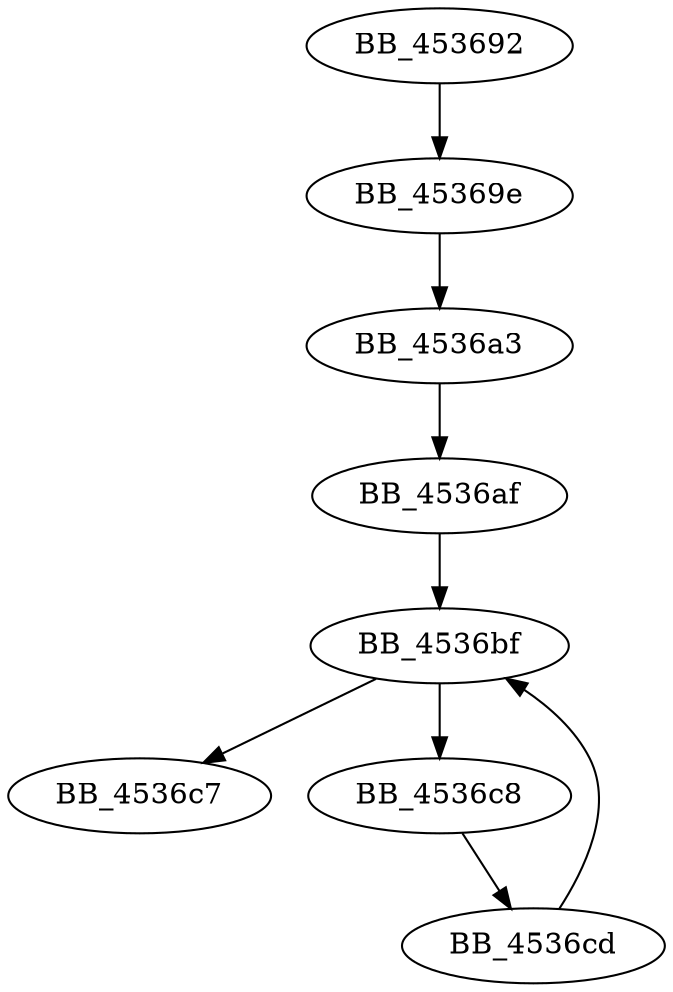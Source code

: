 DiGraph sub_453692{
BB_453692->BB_45369e
BB_45369e->BB_4536a3
BB_4536a3->BB_4536af
BB_4536af->BB_4536bf
BB_4536bf->BB_4536c7
BB_4536bf->BB_4536c8
BB_4536c8->BB_4536cd
BB_4536cd->BB_4536bf
}
